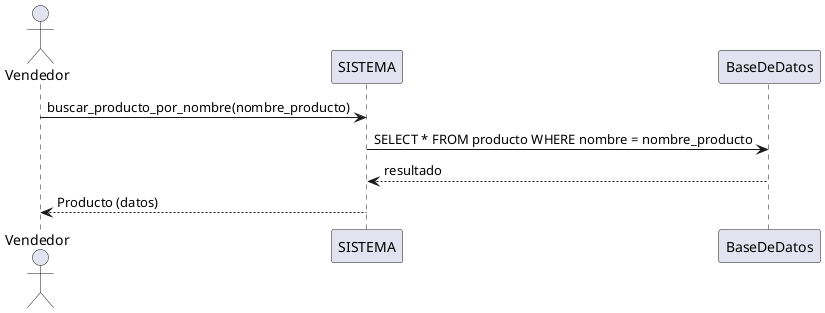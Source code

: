 """
@startuml Inventario
actor Vendedor
Vendedor -> SISTEMA : buscar_producto_por_nombre(nombre_producto)
SISTEMA -> BaseDeDatos : SELECT * FROM producto WHERE nombre = nombre_producto
BaseDeDatos --> SISTEMA : resultado
SISTEMA --> Vendedor : Producto (datos)
@enduml
"""